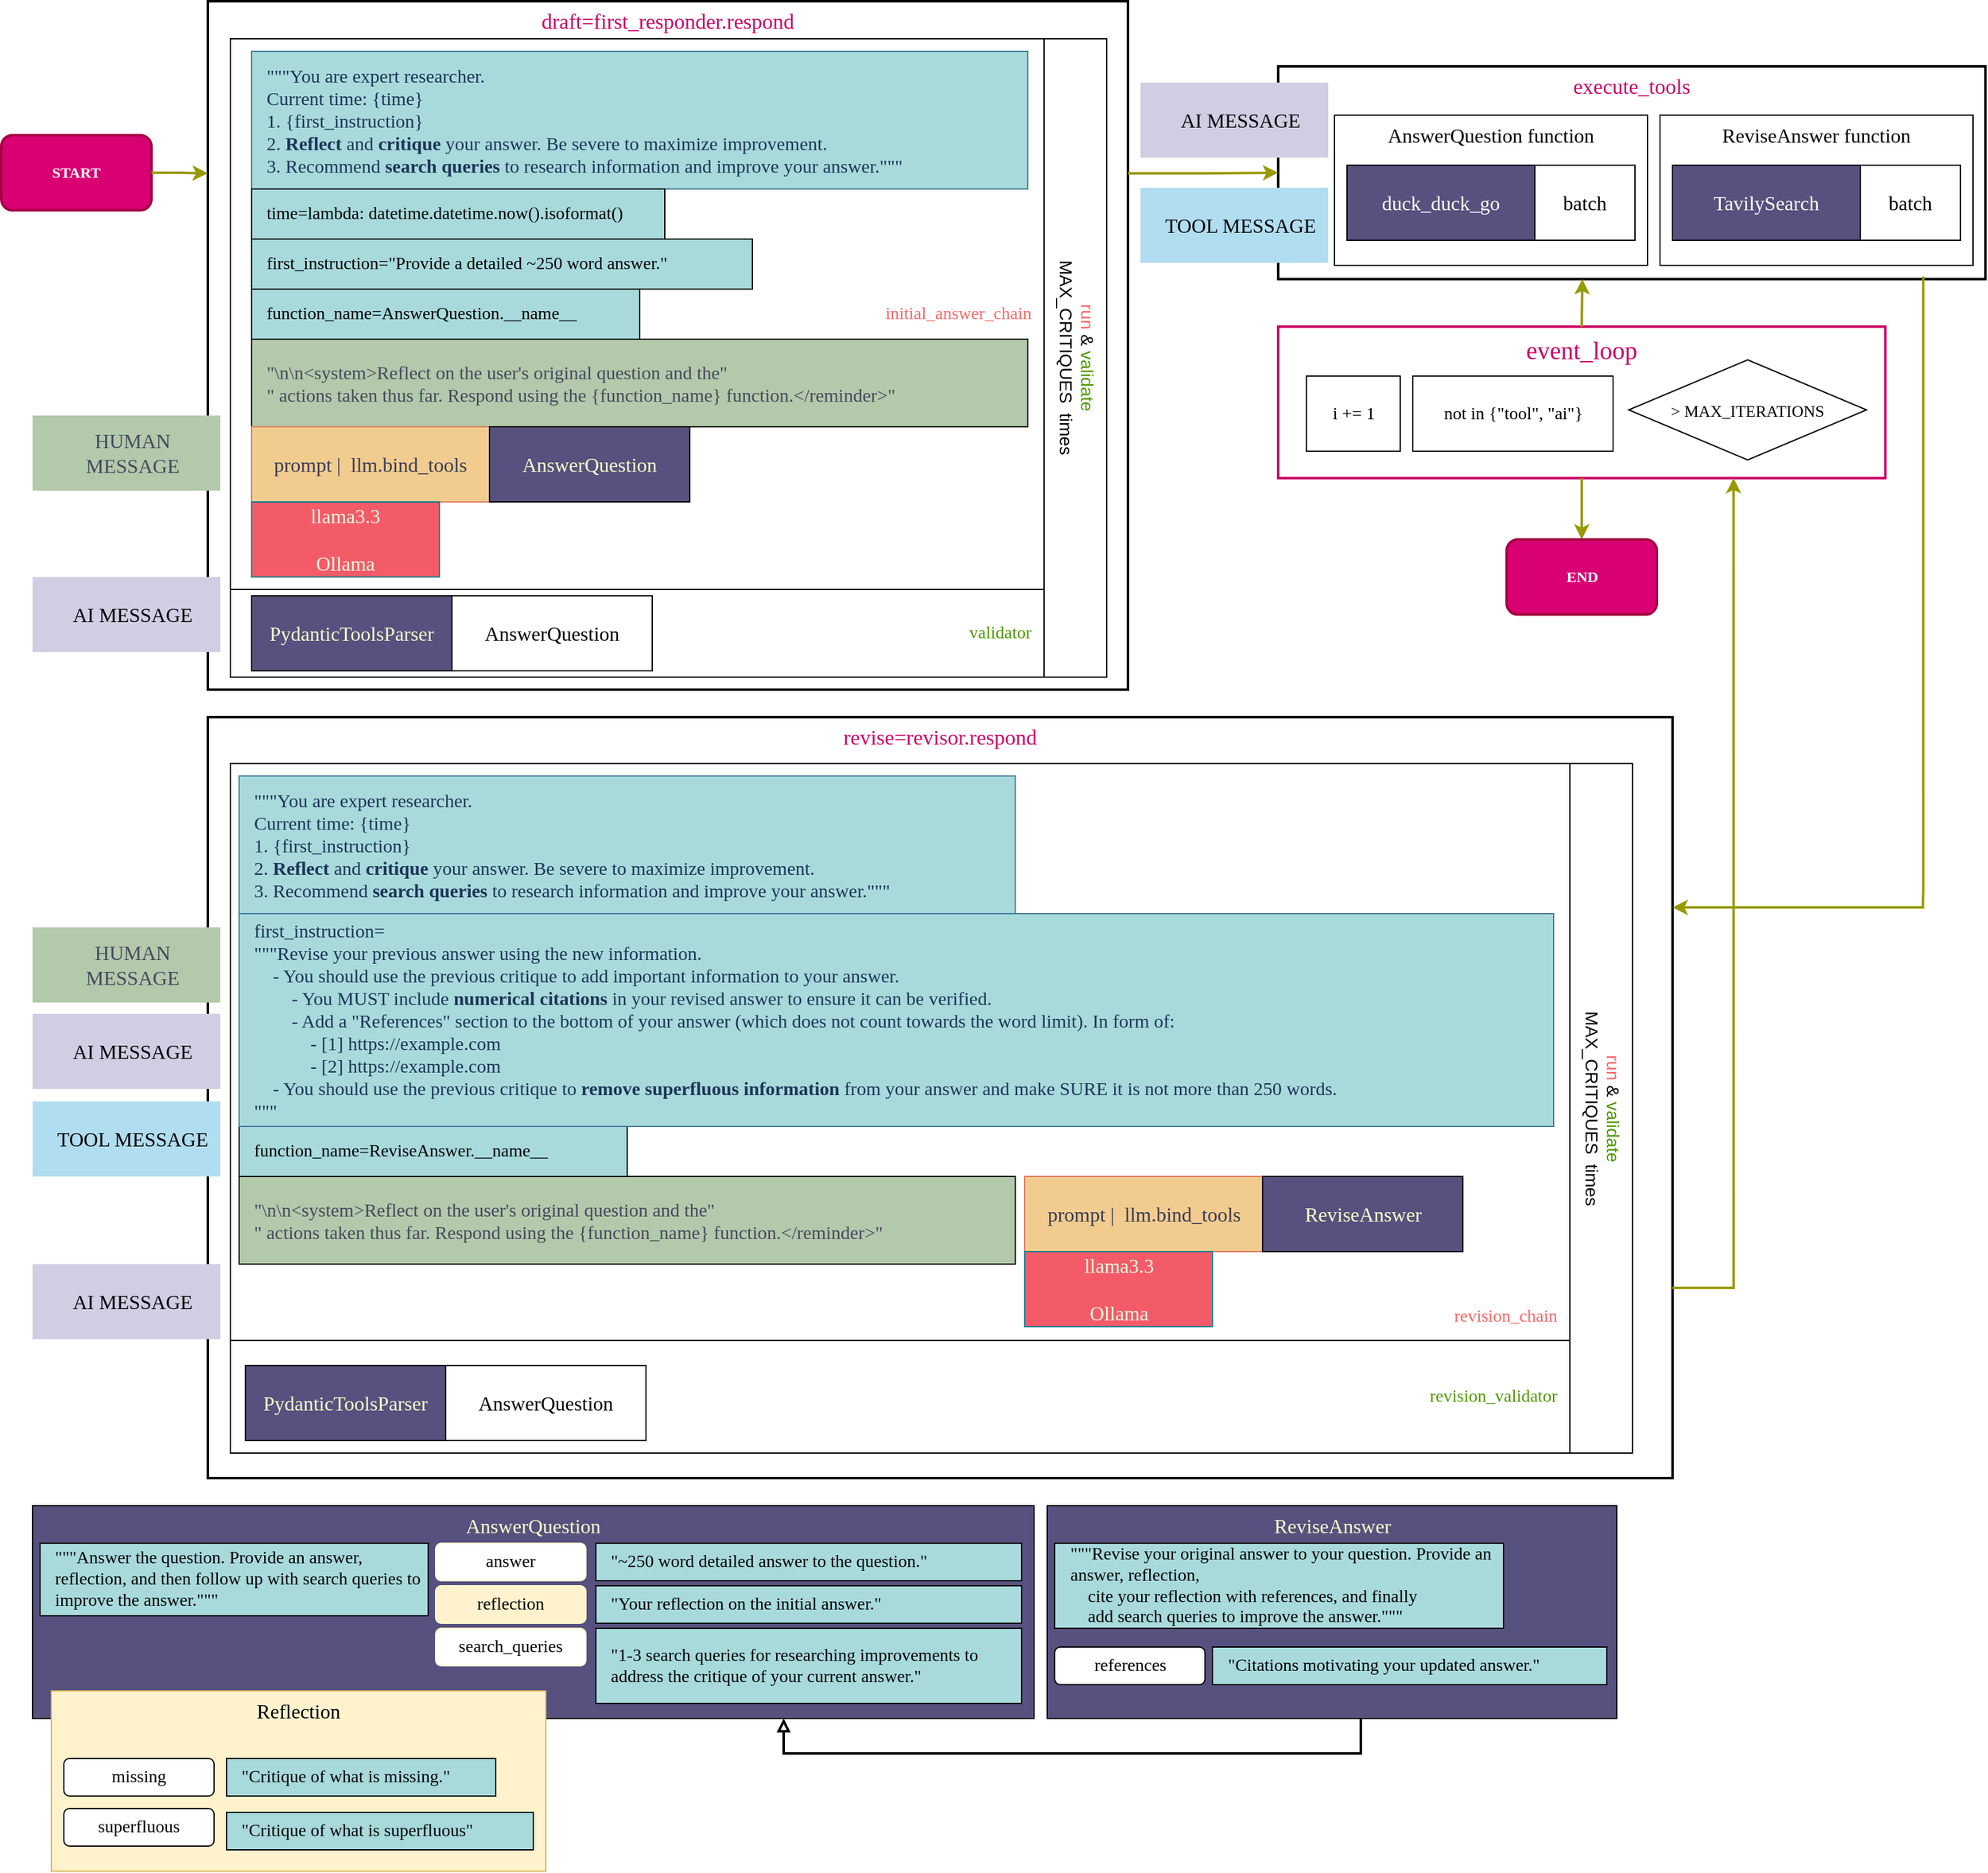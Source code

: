 <mxfile version="25.0.2">
  <diagram name="第 1 页" id="JGTNSw7YOtRR2n-2OMZs">
    <mxGraphModel dx="4817" dy="2049" grid="1" gridSize="10" guides="1" tooltips="1" connect="1" arrows="1" fold="1" page="1" pageScale="1" pageWidth="827" pageHeight="1169" math="0" shadow="0">
      <root>
        <mxCell id="0" />
        <mxCell id="1" parent="0" />
        <mxCell id="4OkaV6W8eaOgv4tztMEr-40" value="execute_tools" style="rounded=0;whiteSpace=wrap;verticalAlign=top;fontSize=17;fontFamily=Nunito;strokeWidth=2;fontColor=#CC0066;" parent="1" vertex="1">
          <mxGeometry x="-2270" y="-1098" width="565" height="170" as="geometry" />
        </mxCell>
        <mxCell id="4OkaV6W8eaOgv4tztMEr-41" value="AnswerQuestion function" style="rounded=0;whiteSpace=wrap;verticalAlign=top;fontSize=16;fontFamily=Nunito;" parent="1" vertex="1">
          <mxGeometry x="-2225" y="-1059" width="250" height="120" as="geometry" />
        </mxCell>
        <mxCell id="4OkaV6W8eaOgv4tztMEr-39" value="revise=revisor.respond" style="rounded=0;whiteSpace=wrap;verticalAlign=top;fontSize=17;fontFamily=Nunito;strokeWidth=2;fontColor=#CC0066;" parent="1" vertex="1">
          <mxGeometry x="-3125" y="-578" width="1170" height="608" as="geometry" />
        </mxCell>
        <mxCell id="4OkaV6W8eaOgv4tztMEr-35" value="revision_chain" style="rounded=0;whiteSpace=wrap;verticalAlign=bottom;align=right;fontSize=14;fontFamily=Nunito;fontColor=#FF6666;spacing=10;" parent="1" vertex="1">
          <mxGeometry x="-3107" y="-541" width="1070" height="461" as="geometry" />
        </mxCell>
        <mxCell id="4OkaV6W8eaOgv4tztMEr-36" value="revision_validator" style="rounded=0;whiteSpace=wrap;align=right;fontSize=14;fontFamily=Nunito;fontColor=#4D9900;spacing=10;" parent="1" vertex="1">
          <mxGeometry x="-3107" y="-80" width="1070" height="90" as="geometry" />
        </mxCell>
        <mxCell id="4OkaV6W8eaOgv4tztMEr-37" value="PydanticToolsParser" style="rounded=0;whiteSpace=wrap;fontSize=16;fillColor=#56517E;fontColor=#FFFFCC;fontFamily=Nunito;" parent="1" vertex="1">
          <mxGeometry x="-3095" y="-60" width="160" height="60" as="geometry" />
        </mxCell>
        <mxCell id="4OkaV6W8eaOgv4tztMEr-38" value="AnswerQuestion" style="rounded=0;whiteSpace=wrap;verticalAlign=middle;fontSize=16;fontFamily=Nunito;" parent="1" vertex="1">
          <mxGeometry x="-2935" y="-60" width="160" height="60" as="geometry" />
        </mxCell>
        <mxCell id="4OkaV6W8eaOgv4tztMEr-20" value="draft=first_responder.respond" style="rounded=0;whiteSpace=wrap;verticalAlign=top;fontSize=17;fontFamily=Nunito;strokeWidth=2;fontColor=#CC0066;" parent="1" vertex="1">
          <mxGeometry x="-3125" y="-1150" width="735" height="550" as="geometry" />
        </mxCell>
        <mxCell id="4OkaV6W8eaOgv4tztMEr-13" value="AnswerQuestion" style="rounded=0;whiteSpace=wrap;verticalAlign=top;fontSize=16;fontFamily=Nunito;fillColor=#56517E;fontColor=#FFFFCC;" parent="1" vertex="1">
          <mxGeometry x="-3265" y="52" width="800" height="170" as="geometry" />
        </mxCell>
        <mxCell id="4OkaV6W8eaOgv4tztMEr-15" value="initial_answer_chain" style="rounded=0;whiteSpace=wrap;verticalAlign=middle;align=right;fontSize=14;fontFamily=Nunito;fontColor=#FF6666;spacing=10;" parent="1" vertex="1">
          <mxGeometry x="-3107" y="-1120" width="650" height="440" as="geometry" />
        </mxCell>
        <mxCell id="ScsCbn858ug2dNW6hYMq-3" value="event_loop" style="rounded=0;whiteSpace=wrap;verticalAlign=top;fontSize=20;fontFamily=Nunito;fontColor=#CC0066;strokeColor=#CC0066;strokeWidth=2;" parent="1" vertex="1">
          <mxGeometry x="-2270" y="-890" width="485" height="121" as="geometry" />
        </mxCell>
        <mxCell id="ScsCbn858ug2dNW6hYMq-37" style="rounded=0;orthogonalLoop=1;jettySize=auto;html=1;exitX=0.5;exitY=1;exitDx=0;exitDy=0;entryX=0.5;entryY=0;entryDx=0;entryDy=0;strokeColor=#999900;strokeWidth=2;fontFamily=Nunito;" parent="1" source="ScsCbn858ug2dNW6hYMq-3" target="ScsCbn858ug2dNW6hYMq-19" edge="1">
          <mxGeometry relative="1" as="geometry" />
        </mxCell>
        <mxCell id="DDGEUJCVJTAiT2eQpah1-33" style="edgeStyle=orthogonalEdgeStyle;rounded=0;orthogonalLoop=1;jettySize=auto;html=1;entryX=0;entryY=0;entryDx=0;entryDy=30;entryPerimeter=0;fontSize=18;fontFamily=Roboto;labelBackgroundColor=none;fontColor=default;fontStyle=0;exitX=0;exitY=0.5;exitDx=0;exitDy=0;exitPerimeter=0;" parent="1" edge="1">
          <mxGeometry relative="1" as="geometry">
            <Array as="points" />
            <mxPoint x="-877.25" y="-60.5" as="targetPoint" />
          </mxGeometry>
        </mxCell>
        <mxCell id="DDGEUJCVJTAiT2eQpah1-77" style="edgeStyle=orthogonalEdgeStyle;rounded=0;orthogonalLoop=1;jettySize=auto;html=1;entryX=0;entryY=0.5;entryDx=0;entryDy=0;entryPerimeter=0;fontFamily=Roboto;fontSize=18;labelBackgroundColor=none;fontColor=default;fontStyle=0;" parent="1" edge="1">
          <mxGeometry relative="1" as="geometry">
            <mxPoint x="-784.75" y="-60.5" as="targetPoint" />
          </mxGeometry>
        </mxCell>
        <mxCell id="ScsCbn858ug2dNW6hYMq-18" value="START" style="rounded=1;whiteSpace=wrap;html=1;strokeColor=#A50040;fillColor=#d80073;fontFamily=Nunito;strokeWidth=2;fontStyle=1;fontColor=#ffffff;" parent="1" vertex="1">
          <mxGeometry x="-3290" y="-1043" width="120" height="60" as="geometry" />
        </mxCell>
        <mxCell id="ScsCbn858ug2dNW6hYMq-19" value="END" style="rounded=1;whiteSpace=wrap;html=1;strokeColor=#A50040;fillColor=#d80073;fontFamily=Nunito;strokeWidth=2;fontStyle=1;fontColor=#ffffff;" parent="1" vertex="1">
          <mxGeometry x="-2087.5" y="-720" width="120" height="60" as="geometry" />
        </mxCell>
        <mxCell id="ScsCbn858ug2dNW6hYMq-20" style="rounded=0;orthogonalLoop=1;jettySize=auto;html=1;exitX=1;exitY=0.5;exitDx=0;exitDy=0;entryX=0;entryY=0.25;entryDx=0;entryDy=0;strokeColor=#999900;fontColor=#FFFFFF;strokeWidth=2;fontFamily=Nunito;edgeStyle=orthogonalEdgeStyle;" parent="1" source="ScsCbn858ug2dNW6hYMq-18" target="4OkaV6W8eaOgv4tztMEr-20" edge="1">
          <mxGeometry relative="1" as="geometry">
            <mxPoint x="-3230" y="-2661.81" as="sourcePoint" />
            <mxPoint x="-3175" y="-2601.81" as="targetPoint" />
          </mxGeometry>
        </mxCell>
        <mxCell id="ScsCbn858ug2dNW6hYMq-55" value="&quot;\n\n&lt;system&gt;Reflect on the user&#39;s original question and the&quot;&#xa;&quot; actions taken thus far. Respond using the {function_name} function.&lt;/reminder&gt;&quot;" style="rounded=0;whiteSpace=wrap;strokeColor=default;fontColor=#46495D;fillColor=#B2C9AB;labelBackgroundColor=none;align=left;spacingLeft=10;fontFamily=Nunito;fontStyle=0;verticalAlign=middle;fontSize=15;" parent="1" vertex="1">
          <mxGeometry x="-3090" y="-880" width="620" height="70" as="geometry" />
        </mxCell>
        <mxCell id="ScsCbn858ug2dNW6hYMq-59" value="prompt |  llm.bind_tools" style="rounded=0;whiteSpace=wrap;labelBackgroundColor=none;fillColor=#F2CC8F;strokeColor=#E07A5F;fontColor=#393C56;fontFamily=Nunito;flipV=1;verticalAlign=middle;align=center;fontSize=16;fontStyle=0" parent="1" vertex="1">
          <mxGeometry x="-3090" y="-810" width="190" height="60" as="geometry" />
        </mxCell>
        <mxCell id="vCSyPXUICVTOdkfU3usH-1" value="&quot;&quot;&quot;You are expert researcher.&lt;br&gt;Current time: {time}&lt;br&gt;1. {first_instruction}&lt;br&gt;2. &lt;b&gt;Reflect &lt;/b&gt;and &lt;b&gt;critique &lt;/b&gt;your answer. Be severe to maximize improvement.&lt;br&gt;3. Recommend &lt;b&gt;search queries&lt;/b&gt; to research information and improve your answer.&quot;&quot;&quot;" style="rounded=0;whiteSpace=wrap;labelBackgroundColor=none;fillColor=#A8DADC;strokeColor=#457B9D;fontColor=#1D3557;align=left;spacingLeft=10;fontFamily=Nunito;fontSize=15;verticalAlign=middle;fontStyle=0;html=1;" parent="1" vertex="1">
          <mxGeometry x="-3090" y="-1110" width="620" height="110" as="geometry" />
        </mxCell>
        <mxCell id="vCSyPXUICVTOdkfU3usH-16" style="rounded=0;orthogonalLoop=1;jettySize=auto;html=1;exitX=1;exitY=0.25;exitDx=0;exitDy=0;strokeColor=#999900;strokeWidth=2;fontFamily=Nunito;entryX=0;entryY=0.5;entryDx=0;entryDy=0;edgeStyle=orthogonalEdgeStyle;" parent="1" source="4OkaV6W8eaOgv4tztMEr-20" target="4OkaV6W8eaOgv4tztMEr-40" edge="1">
          <mxGeometry relative="1" as="geometry">
            <mxPoint x="-1495" y="-1807.74" as="sourcePoint" />
            <mxPoint x="-1130" y="-1700.74" as="targetPoint" />
          </mxGeometry>
        </mxCell>
        <mxCell id="vCSyPXUICVTOdkfU3usH-18" style="rounded=0;orthogonalLoop=1;jettySize=auto;html=1;strokeColor=#999900;strokeWidth=2;fontFamily=Nunito;entryX=0.75;entryY=1;entryDx=0;entryDy=0;exitX=1;exitY=0.75;exitDx=0;exitDy=0;edgeStyle=orthogonalEdgeStyle;" parent="1" source="4OkaV6W8eaOgv4tztMEr-39" target="ScsCbn858ug2dNW6hYMq-3" edge="1">
          <mxGeometry relative="1" as="geometry">
            <mxPoint x="-2920" y="-1193.74" as="sourcePoint" />
            <mxPoint x="-3260" y="-117.5" as="targetPoint" />
          </mxGeometry>
        </mxCell>
        <mxCell id="fKxt4CHwcqZsrzn-_JvP-4" value="AI MESSAGE" style="rounded=0;whiteSpace=wrap;labelBackgroundColor=none;fillColor=#d0cee2;strokeColor=none;align=center;spacingLeft=10;fontFamily=Nunito;fontSize=16;verticalAlign=middle;fontStyle=0" parent="1" vertex="1">
          <mxGeometry x="-3265" y="-341" width="150" height="60" as="geometry" />
        </mxCell>
        <mxCell id="4OkaV6W8eaOgv4tztMEr-1" value="duck_duck_go" style="rounded=0;whiteSpace=wrap;fontFamily=Nunito;fontSize=16;labelBackgroundColor=none;fontColor=#FFFFFF;fontStyle=0;verticalAlign=middle;fillColor=#56517E;align=center;" parent="1" vertex="1">
          <mxGeometry x="-2215" y="-1019" width="150" height="60" as="geometry" />
        </mxCell>
        <mxCell id="4OkaV6W8eaOgv4tztMEr-3" value="answer" style="rounded=1;whiteSpace=wrap;fontSize=14;fontFamily=Nunito;strokeColor=#FFFFCC;" parent="1" vertex="1">
          <mxGeometry x="-2943" y="82" width="120" height="30" as="geometry" />
        </mxCell>
        <mxCell id="4OkaV6W8eaOgv4tztMEr-4" value="reflection" style="rounded=1;whiteSpace=wrap;fontSize=14;fontFamily=Nunito;fillColor=#fff2cc;strokeColor=#FFFFCC;" parent="1" vertex="1">
          <mxGeometry x="-2943" y="116" width="120" height="30" as="geometry" />
        </mxCell>
        <mxCell id="4OkaV6W8eaOgv4tztMEr-5" value="Reflection" style="rounded=0;whiteSpace=wrap;verticalAlign=top;fontSize=16;fontFamily=Nunito;fillColor=#fff2cc;strokeColor=#d6b656;" parent="1" vertex="1">
          <mxGeometry x="-3250" y="200" width="395" height="144" as="geometry" />
        </mxCell>
        <mxCell id="4OkaV6W8eaOgv4tztMEr-6" value="missing" style="rounded=1;whiteSpace=wrap;fontSize=14;fontFamily=Nunito;" parent="1" vertex="1">
          <mxGeometry x="-3240" y="254" width="120" height="30" as="geometry" />
        </mxCell>
        <mxCell id="4OkaV6W8eaOgv4tztMEr-7" value="superfluous" style="rounded=1;whiteSpace=wrap;fontSize=14;fontFamily=Nunito;" parent="1" vertex="1">
          <mxGeometry x="-3240" y="294" width="120" height="30" as="geometry" />
        </mxCell>
        <mxCell id="4OkaV6W8eaOgv4tztMEr-8" value="search_queries" style="rounded=1;whiteSpace=wrap;fontSize=14;fontFamily=Nunito;strokeColor=#FFFFCC;" parent="1" vertex="1">
          <mxGeometry x="-2943" y="150" width="120" height="30" as="geometry" />
        </mxCell>
        <mxCell id="4OkaV6W8eaOgv4tztMEr-9" value="time=lambda: datetime.datetime.now().isoformat()" style="rounded=0;whiteSpace=wrap;fillColor=#A8DADC;fontSize=14;align=left;spacingLeft=10;fontFamily=Nunito;" parent="1" vertex="1">
          <mxGeometry x="-3090" y="-1000" width="330" height="40" as="geometry" />
        </mxCell>
        <mxCell id="4OkaV6W8eaOgv4tztMEr-10" value="first_instruction=&quot;Provide a detailed ~250 word answer.&quot;" style="rounded=0;whiteSpace=wrap;fillColor=#A8DADC;fontSize=14;align=left;spacingLeft=10;fontFamily=Nunito;" parent="1" vertex="1">
          <mxGeometry x="-3090" y="-960" width="400" height="40" as="geometry" />
        </mxCell>
        <mxCell id="4OkaV6W8eaOgv4tztMEr-12" value="function_name=AnswerQuestion.__name__" style="rounded=0;whiteSpace=wrap;fillColor=#A8DADC;fontSize=14;align=left;spacingLeft=10;fontFamily=Nunito;" parent="1" vertex="1">
          <mxGeometry x="-3090" y="-920" width="310" height="40" as="geometry" />
        </mxCell>
        <mxCell id="4OkaV6W8eaOgv4tztMEr-14" value="AnswerQuestion" style="rounded=0;whiteSpace=wrap;verticalAlign=middle;fontSize=16;fontFamily=Nunito;" parent="1" vertex="1">
          <mxGeometry x="-2900" y="-810" width="160" height="60" as="geometry" />
        </mxCell>
        <mxCell id="4OkaV6W8eaOgv4tztMEr-17" value="validator" style="rounded=0;whiteSpace=wrap;align=right;fontSize=14;fontFamily=Nunito;fontColor=#4D9900;spacing=10;" parent="1" vertex="1">
          <mxGeometry x="-3107" y="-680" width="650" height="70" as="geometry" />
        </mxCell>
        <mxCell id="4OkaV6W8eaOgv4tztMEr-18" value="PydanticToolsParser" style="rounded=0;whiteSpace=wrap;fontSize=16;fillColor=#56517E;fontColor=#FFFFCC;fontFamily=Nunito;" parent="1" vertex="1">
          <mxGeometry x="-3090" y="-675" width="160" height="60" as="geometry" />
        </mxCell>
        <mxCell id="4OkaV6W8eaOgv4tztMEr-19" value="AnswerQuestion" style="rounded=0;whiteSpace=wrap;verticalAlign=middle;fontSize=16;fontFamily=Nunito;" parent="1" vertex="1">
          <mxGeometry x="-2930" y="-675" width="160" height="60" as="geometry" />
        </mxCell>
        <mxCell id="4OkaV6W8eaOgv4tztMEr-27" style="rounded=0;orthogonalLoop=1;jettySize=auto;html=1;entryX=0.75;entryY=1;entryDx=0;entryDy=0;endArrow=block;endFill=0;fontFamily=Nunito;strokeWidth=2;edgeStyle=orthogonalEdgeStyle;exitX=0.5;exitY=1;exitDx=0;exitDy=0;" parent="1" source="4OkaV6W8eaOgv4tztMEr-23" target="4OkaV6W8eaOgv4tztMEr-13" edge="1">
          <mxGeometry relative="1" as="geometry">
            <mxPoint x="-1645" y="34" as="targetPoint" />
            <Array as="points">
              <mxPoint x="-2227" y="181" />
              <mxPoint x="-2204" y="181" />
              <mxPoint x="-2204" y="250" />
              <mxPoint x="-2665" y="250" />
            </Array>
          </mxGeometry>
        </mxCell>
        <mxCell id="4OkaV6W8eaOgv4tztMEr-23" value="ReviseAnswer" style="rounded=0;whiteSpace=wrap;verticalAlign=top;fontSize=16;fontFamily=Nunito;fillColor=#56517E;fontColor=#FFFFCC;" parent="1" vertex="1">
          <mxGeometry x="-2454.5" y="52" width="455" height="170" as="geometry" />
        </mxCell>
        <mxCell id="4OkaV6W8eaOgv4tztMEr-24" value="references" style="rounded=1;whiteSpace=wrap;fontSize=14;fontFamily=Nunito;" parent="1" vertex="1">
          <mxGeometry x="-2448.5" y="165" width="120" height="30" as="geometry" />
        </mxCell>
        <mxCell id="4OkaV6W8eaOgv4tztMEr-28" value="&quot;&quot;&quot;You are expert researcher.&lt;br&gt;Current time: {time}&lt;br&gt;1. {first_instruction}&lt;br&gt;2.&amp;nbsp;&lt;b&gt;Reflect&amp;nbsp;&lt;/b&gt;and&amp;nbsp;&lt;b&gt;critique&amp;nbsp;&lt;/b&gt;your answer. Be severe to maximize improvement.&lt;br&gt;3. Recommend&amp;nbsp;&lt;b&gt;search queries&lt;/b&gt;&amp;nbsp;to research information and improve your answer.&quot;&quot;&quot;" style="rounded=0;whiteSpace=wrap;labelBackgroundColor=none;fillColor=#A8DADC;strokeColor=#457B9D;fontColor=#1D3557;align=left;spacingLeft=10;fontFamily=Nunito;fontSize=15;verticalAlign=middle;fontStyle=0;html=1;" parent="1" vertex="1">
          <mxGeometry x="-3100" y="-531" width="620" height="110" as="geometry" />
        </mxCell>
        <mxCell id="4OkaV6W8eaOgv4tztMEr-29" value="function_name=ReviseAnswer.__name__" style="rounded=0;whiteSpace=wrap;fillColor=#A8DADC;fontSize=14;align=left;spacingLeft=10;fontFamily=Nunito;" parent="1" vertex="1">
          <mxGeometry x="-3100" y="-251" width="310" height="40" as="geometry" />
        </mxCell>
        <mxCell id="4OkaV6W8eaOgv4tztMEr-30" value="llama3.3&#xa;&#xa;Ollama" style="rounded=0;whiteSpace=wrap;labelBackgroundColor=none;fillColor=#F45B69;strokeColor=#028090;fontColor=#E4FDE1;fontFamily=Nunito;flipV=1;verticalAlign=middle;align=center;fontSize=16;fontStyle=0;spacingTop=10;spacingBottom=10;" parent="1" vertex="1">
          <mxGeometry x="-3090" y="-750" width="150" height="60" as="geometry" />
        </mxCell>
        <mxCell id="4OkaV6W8eaOgv4tztMEr-31" value="AnswerQuestion" style="rounded=0;whiteSpace=wrap;verticalAlign=middle;fontSize=16;fontFamily=Nunito;fillColor=#56517E;fontColor=#FFFFCC;" parent="1" vertex="1">
          <mxGeometry x="-2900" y="-810" width="160" height="60" as="geometry" />
        </mxCell>
        <mxCell id="4OkaV6W8eaOgv4tztMEr-32" value="prompt |  llm.bind_tools" style="rounded=0;whiteSpace=wrap;labelBackgroundColor=none;fillColor=#F2CC8F;strokeColor=#E07A5F;fontColor=#393C56;fontFamily=Nunito;flipV=1;verticalAlign=middle;align=center;fontSize=16;fontStyle=0" parent="1" vertex="1">
          <mxGeometry x="-2472.5" y="-211" width="190" height="60" as="geometry" />
        </mxCell>
        <mxCell id="4OkaV6W8eaOgv4tztMEr-33" value="llama3.3&#xa;&#xa;Ollama" style="rounded=0;whiteSpace=wrap;labelBackgroundColor=none;fillColor=#F45B69;strokeColor=#028090;fontColor=#E4FDE1;fontFamily=Nunito;flipV=1;verticalAlign=middle;align=center;fontSize=16;fontStyle=0;spacingTop=10;spacingBottom=10;" parent="1" vertex="1">
          <mxGeometry x="-2472.5" y="-151" width="150" height="60" as="geometry" />
        </mxCell>
        <mxCell id="4OkaV6W8eaOgv4tztMEr-34" value="ReviseAnswer" style="rounded=0;whiteSpace=wrap;verticalAlign=middle;fontSize=16;fontFamily=Nunito;fillColor=#56517E;fontColor=#FFFFCC;" parent="1" vertex="1">
          <mxGeometry x="-2282.5" y="-211" width="160" height="60" as="geometry" />
        </mxCell>
        <mxCell id="4OkaV6W8eaOgv4tztMEr-42" value="batch" style="rounded=0;whiteSpace=wrap;verticalAlign=middle;fontSize=16;fontFamily=Nunito;" parent="1" vertex="1">
          <mxGeometry x="-2065" y="-1019" width="80" height="60" as="geometry" />
        </mxCell>
        <mxCell id="4OkaV6W8eaOgv4tztMEr-43" value="ReviseAnswer function" style="rounded=0;whiteSpace=wrap;verticalAlign=top;fontSize=16;fontFamily=Nunito;" parent="1" vertex="1">
          <mxGeometry x="-1965" y="-1059" width="250" height="120" as="geometry" />
        </mxCell>
        <mxCell id="4OkaV6W8eaOgv4tztMEr-44" value="TavilySearch" style="rounded=0;whiteSpace=wrap;fontFamily=Nunito;fontSize=16;labelBackgroundColor=none;fontColor=#FFFFFF;fontStyle=0;verticalAlign=middle;fillColor=#56517E;align=center;" parent="1" vertex="1">
          <mxGeometry x="-1955" y="-1019" width="150" height="60" as="geometry" />
        </mxCell>
        <mxCell id="4OkaV6W8eaOgv4tztMEr-45" value="batch" style="rounded=0;whiteSpace=wrap;verticalAlign=middle;fontSize=16;fontFamily=Nunito;" parent="1" vertex="1">
          <mxGeometry x="-1805" y="-1019" width="80" height="60" as="geometry" />
        </mxCell>
        <mxCell id="4OkaV6W8eaOgv4tztMEr-46" style="rounded=0;orthogonalLoop=1;jettySize=auto;html=1;strokeColor=#999900;strokeWidth=2;fontFamily=Nunito;entryX=1;entryY=0.25;entryDx=0;entryDy=0;edgeStyle=orthogonalEdgeStyle;exitX=0.912;exitY=0.988;exitDx=0;exitDy=0;exitPerimeter=0;" parent="1" source="4OkaV6W8eaOgv4tztMEr-40" target="4OkaV6W8eaOgv4tztMEr-39" edge="1">
          <mxGeometry relative="1" as="geometry">
            <mxPoint x="-3260" y="-298.909" as="sourcePoint" />
            <mxPoint x="-3780" y="-289" as="targetPoint" />
            <Array as="points">
              <mxPoint x="-1755" y="-440" />
              <mxPoint x="-1755" y="-440" />
              <mxPoint x="-1755" y="-426" />
            </Array>
          </mxGeometry>
        </mxCell>
        <mxCell id="4OkaV6W8eaOgv4tztMEr-47" style="rounded=0;orthogonalLoop=1;jettySize=auto;html=1;strokeColor=#999900;strokeWidth=2;fontFamily=Nunito;entryX=0.43;entryY=1;entryDx=0;entryDy=0;exitX=0.5;exitY=0;exitDx=0;exitDy=0;entryPerimeter=0;" parent="1" source="ScsCbn858ug2dNW6hYMq-3" target="4OkaV6W8eaOgv4tztMEr-40" edge="1">
          <mxGeometry relative="1" as="geometry">
            <mxPoint x="-2385" y="-689" as="sourcePoint" />
            <mxPoint x="-2065" y="-949" as="targetPoint" />
          </mxGeometry>
        </mxCell>
        <mxCell id="4OkaV6W8eaOgv4tztMEr-48" value="not in {&quot;tool&quot;, &quot;ai&quot;}" style="whiteSpace=wrap;fontSize=14;fontFamily=Nunito;" parent="1" vertex="1">
          <mxGeometry x="-2162.5" y="-850.5" width="160" height="60" as="geometry" />
        </mxCell>
        <mxCell id="4OkaV6W8eaOgv4tztMEr-49" value="&gt; MAX_ITERATIONS" style="rhombus;whiteSpace=wrap;fontSize=13;fontFamily=Nunito;" parent="1" vertex="1">
          <mxGeometry x="-1990" y="-863.5" width="190" height="80" as="geometry" />
        </mxCell>
        <mxCell id="4OkaV6W8eaOgv4tztMEr-50" value="i += 1" style="whiteSpace=wrap;fontSize=14;fontFamily=Nunito;" parent="1" vertex="1">
          <mxGeometry x="-2247.5" y="-850.5" width="75" height="60" as="geometry" />
        </mxCell>
        <mxCell id="4OkaV6W8eaOgv4tztMEr-51" value="AI MESSAGE" style="rounded=0;whiteSpace=wrap;labelBackgroundColor=none;fillColor=#d0cee2;strokeColor=none;align=center;spacingLeft=10;fontFamily=Nunito;fontSize=16;verticalAlign=middle;fontStyle=0" parent="1" vertex="1">
          <mxGeometry x="-3265" y="-690" width="150" height="60" as="geometry" />
        </mxCell>
        <mxCell id="4OkaV6W8eaOgv4tztMEr-52" value="HUMAN MESSAGE" style="rounded=0;whiteSpace=wrap;strokeColor=none;fontColor=#46495D;fillColor=#B2C9AB;labelBackgroundColor=none;align=center;spacingLeft=10;fontFamily=Nunito;fontStyle=0;verticalAlign=middle;fontSize=16;" parent="1" vertex="1">
          <mxGeometry x="-3265" y="-819" width="150" height="60" as="geometry" />
        </mxCell>
        <mxCell id="4OkaV6W8eaOgv4tztMEr-53" value="HUMAN MESSAGE" style="rounded=0;whiteSpace=wrap;strokeColor=none;fontColor=#46495D;fillColor=#B2C9AB;labelBackgroundColor=none;align=center;spacingLeft=10;fontFamily=Nunito;fontStyle=0;verticalAlign=middle;fontSize=16;" parent="1" vertex="1">
          <mxGeometry x="-3265" y="-410" width="150" height="60" as="geometry" />
        </mxCell>
        <mxCell id="4OkaV6W8eaOgv4tztMEr-54" value="&quot;\n\n&lt;system&gt;Reflect on the user&#39;s original question and the&quot;&#xa;&quot; actions taken thus far. Respond using the {function_name} function.&lt;/reminder&gt;&quot;" style="rounded=0;whiteSpace=wrap;strokeColor=default;fontColor=#46495D;fillColor=#B2C9AB;labelBackgroundColor=none;align=left;spacingLeft=10;fontFamily=Nunito;fontStyle=0;verticalAlign=middle;fontSize=15;" parent="1" vertex="1">
          <mxGeometry x="-3100" y="-211" width="620" height="70" as="geometry" />
        </mxCell>
        <mxCell id="4OkaV6W8eaOgv4tztMEr-21" value="first_instruction=&lt;br&gt;&quot;&quot;&quot;Revise your previous answer using the new information.&lt;br&gt;&amp;nbsp; &amp;nbsp; - You should use the previous critique to add important information to your answer.&lt;br&gt;&amp;nbsp; &amp;nbsp; &amp;nbsp; &amp;nbsp; - You MUST include &lt;b&gt;numerical citations&lt;/b&gt; in your revised answer to ensure it can be verified.&lt;br&gt;&amp;nbsp; &amp;nbsp; &amp;nbsp; &amp;nbsp; - Add a &quot;References&quot; section to the bottom of your answer (which does not count towards the word limit). In form of:&lt;br&gt;&amp;nbsp; &amp;nbsp; &amp;nbsp; &amp;nbsp; &amp;nbsp; &amp;nbsp; - [1] https://example.com&lt;br&gt;&amp;nbsp; &amp;nbsp; &amp;nbsp; &amp;nbsp; &amp;nbsp; &amp;nbsp; - [2] https://example.com&lt;br&gt;&amp;nbsp; &amp;nbsp; - You should use the previous critique to &lt;b&gt;remove superfluous information&lt;/b&gt; from your answer and make SURE it is not more than 250 words.&lt;br&gt;&quot;&quot;&quot;" style="rounded=0;whiteSpace=wrap;labelBackgroundColor=none;fillColor=#A8DADC;strokeColor=#457B9D;fontColor=#1D3557;align=left;spacingLeft=10;fontFamily=Nunito;fontSize=15;verticalAlign=middle;fontStyle=0;html=1;" parent="1" vertex="1">
          <mxGeometry x="-3100" y="-421" width="1050" height="170" as="geometry" />
        </mxCell>
        <mxCell id="4OkaV6W8eaOgv4tztMEr-55" value="&lt;font color=&quot;#ff6666&quot;&gt;run&amp;nbsp;&lt;/font&gt;&amp;amp;&amp;nbsp;&lt;font color=&quot;#4d9900&quot;&gt;validate&lt;br&gt;&lt;/font&gt;&lt;div&gt;&lt;span style=&quot;background-color: initial;&quot;&gt;MAX_CRITIQUES&amp;nbsp;&lt;/span&gt;&amp;nbsp;times&lt;/div&gt;" style="whiteSpace=wrap;fontSize=14;html=1;textDirection=vertical-rl;" parent="1" vertex="1">
          <mxGeometry x="-2457" y="-1120" width="50" height="510" as="geometry" />
        </mxCell>
        <mxCell id="4OkaV6W8eaOgv4tztMEr-65" value="&quot;&quot;&quot;Answer the question. Provide an answer, reflection, and then follow up with search queries to improve the answer.&quot;&quot;&quot;" style="rounded=0;whiteSpace=wrap;fillColor=#A8DADC;fontSize=14;align=left;spacingLeft=10;fontFamily=Nunito;" parent="1" vertex="1">
          <mxGeometry x="-3259" y="82" width="310" height="58" as="geometry" />
        </mxCell>
        <mxCell id="4OkaV6W8eaOgv4tztMEr-66" value="&quot;~250 word detailed answer to the question.&quot;" style="rounded=0;whiteSpace=wrap;fillColor=#A8DADC;fontSize=14;align=left;spacingLeft=10;fontFamily=Nunito;" parent="1" vertex="1">
          <mxGeometry x="-2815" y="82" width="340" height="30" as="geometry" />
        </mxCell>
        <mxCell id="4OkaV6W8eaOgv4tztMEr-67" value="&quot;1-3 search queries for researching improvements to address the critique of your current answer.&quot;" style="rounded=0;whiteSpace=wrap;fillColor=#A8DADC;fontSize=14;align=left;spacingLeft=10;fontFamily=Nunito;" parent="1" vertex="1">
          <mxGeometry x="-2815" y="150" width="340" height="60" as="geometry" />
        </mxCell>
        <mxCell id="4OkaV6W8eaOgv4tztMEr-68" value="&quot;Your reflection on the initial answer.&quot;" style="rounded=0;whiteSpace=wrap;fillColor=#A8DADC;fontSize=14;align=left;spacingLeft=10;fontFamily=Nunito;" parent="1" vertex="1">
          <mxGeometry x="-2815" y="116" width="340" height="30" as="geometry" />
        </mxCell>
        <mxCell id="4OkaV6W8eaOgv4tztMEr-69" value="&quot;Citations motivating your updated answer.&quot;" style="rounded=0;whiteSpace=wrap;fillColor=#A8DADC;fontSize=14;align=left;spacingLeft=10;fontFamily=Nunito;" parent="1" vertex="1">
          <mxGeometry x="-2322.5" y="165" width="315" height="30" as="geometry" />
        </mxCell>
        <mxCell id="4OkaV6W8eaOgv4tztMEr-70" value="&quot;Critique of what is missing.&quot;" style="rounded=0;whiteSpace=wrap;fillColor=#A8DADC;fontSize=14;align=left;spacingLeft=10;fontFamily=Nunito;" parent="1" vertex="1">
          <mxGeometry x="-3110" y="254" width="215" height="30" as="geometry" />
        </mxCell>
        <mxCell id="4OkaV6W8eaOgv4tztMEr-71" value="&quot;Critique of what is superfluous&quot;" style="rounded=0;whiteSpace=wrap;fillColor=#A8DADC;fontSize=14;align=left;spacingLeft=10;fontFamily=Nunito;" parent="1" vertex="1">
          <mxGeometry x="-3110" y="297" width="245" height="30" as="geometry" />
        </mxCell>
        <mxCell id="4OkaV6W8eaOgv4tztMEr-72" value="&lt;font color=&quot;#ff6666&quot;&gt;run &lt;/font&gt;&amp;amp; &lt;font color=&quot;#4d9900&quot;&gt;validate&lt;br&gt;&lt;/font&gt;&lt;div&gt;&lt;span style=&quot;background-color: initial;&quot;&gt;MAX_CRITIQUES&amp;nbsp;&lt;/span&gt;&amp;nbsp;times&lt;/div&gt;" style="whiteSpace=wrap;html=1;fontSize=14;textDirection=vertical-rl;" parent="1" vertex="1">
          <mxGeometry x="-2037" y="-541" width="50" height="551" as="geometry" />
        </mxCell>
        <mxCell id="4OkaV6W8eaOgv4tztMEr-73" value="TOOL MESSAGE" style="rounded=0;whiteSpace=wrap;labelBackgroundColor=none;fillColor=#b1ddf0;strokeColor=none;align=center;spacingLeft=10;fontFamily=Nunito;fontSize=16;verticalAlign=middle;fontStyle=0;" parent="1" vertex="1">
          <mxGeometry x="-3265" y="-271" width="150" height="60" as="geometry" />
        </mxCell>
        <mxCell id="4OkaV6W8eaOgv4tztMEr-74" value="AI MESSAGE" style="rounded=0;whiteSpace=wrap;labelBackgroundColor=none;fillColor=#d0cee2;strokeColor=none;align=center;spacingLeft=10;fontFamily=Nunito;fontSize=16;verticalAlign=middle;fontStyle=0" parent="1" vertex="1">
          <mxGeometry x="-3265" y="-141" width="150" height="60" as="geometry" />
        </mxCell>
        <mxCell id="4OkaV6W8eaOgv4tztMEr-75" value="TOOL MESSAGE" style="rounded=0;whiteSpace=wrap;labelBackgroundColor=none;fillColor=#b1ddf0;strokeColor=none;align=center;spacingLeft=10;fontFamily=Nunito;fontSize=16;verticalAlign=middle;fontStyle=0;" parent="1" vertex="1">
          <mxGeometry x="-2380" y="-1001" width="150" height="60" as="geometry" />
        </mxCell>
        <mxCell id="4OkaV6W8eaOgv4tztMEr-76" value="AI MESSAGE" style="rounded=0;whiteSpace=wrap;labelBackgroundColor=none;fillColor=#d0cee2;strokeColor=none;align=center;spacingLeft=10;fontFamily=Nunito;fontSize=16;verticalAlign=middle;fontStyle=0" parent="1" vertex="1">
          <mxGeometry x="-2380" y="-1085" width="150" height="60" as="geometry" />
        </mxCell>
        <mxCell id="AaQflVm-CV8Sz6blauBk-1" value="&quot;&quot;&quot;Revise your original answer to your question. Provide an answer, reflection,&#xa;    cite your reflection with references, and finally&#xa;    add search queries to improve the answer.&quot;&quot;&quot;" style="rounded=0;whiteSpace=wrap;fillColor=#A8DADC;fontSize=14;align=left;spacingLeft=10;fontFamily=Nunito;" parent="1" vertex="1">
          <mxGeometry x="-2448.5" y="82" width="358.5" height="68" as="geometry" />
        </mxCell>
      </root>
    </mxGraphModel>
  </diagram>
</mxfile>
